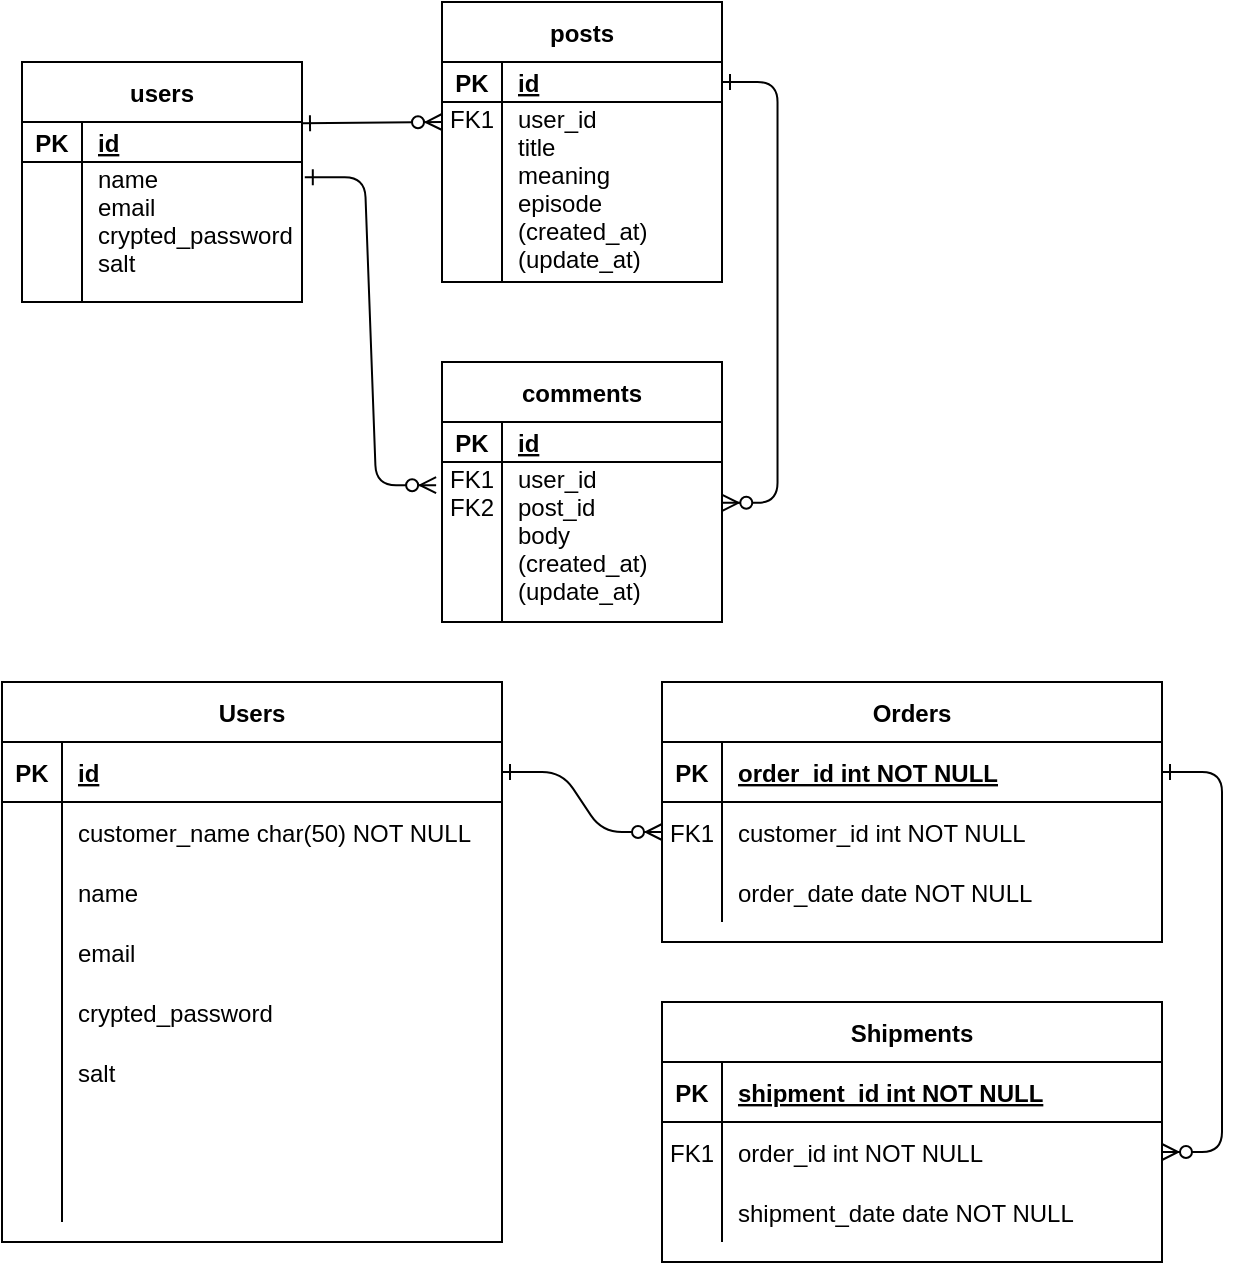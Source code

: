 <mxfile version="26.0.5">
  <diagram id="R2lEEEUBdFMjLlhIrx00" name="Page-1">
    <mxGraphModel dx="989" dy="502" grid="1" gridSize="10" guides="1" tooltips="1" connect="1" arrows="1" fold="1" page="1" pageScale="1" pageWidth="850" pageHeight="1100" math="0" shadow="0" extFonts="Permanent Marker^https://fonts.googleapis.com/css?family=Permanent+Marker">
      <root>
        <mxCell id="0" />
        <mxCell id="1" parent="0" />
        <mxCell id="s2WaJhAvVjMuJ9kSTZkh-1" value="" style="endArrow=ERzeroToMany;startArrow=ERone;endFill=1;startFill=0;exitX=1;exitY=0.5;exitDx=0;exitDy=0;edgeStyle=elbowEdgeStyle;entryX=1.001;entryY=0.255;entryDx=0;entryDy=0;elbow=horizontal;entryPerimeter=0;" parent="1" source="s2WaJhAvVjMuJ9kSTZkh-11" target="s2WaJhAvVjMuJ9kSTZkh-21" edge="1">
          <mxGeometry width="100" height="100" relative="1" as="geometry">
            <mxPoint x="427.76" y="200" as="sourcePoint" />
            <mxPoint x="410" y="510.24" as="targetPoint" />
            <Array as="points">
              <mxPoint x="457.76" y="360" />
            </Array>
          </mxGeometry>
        </mxCell>
        <mxCell id="s2WaJhAvVjMuJ9kSTZkh-2" value="users" style="shape=table;startSize=30;container=1;collapsible=1;childLayout=tableLayout;fixedRows=1;rowLines=0;fontStyle=1;align=center;resizeLast=1;" parent="1" vertex="1">
          <mxGeometry x="80" y="190" width="140" height="120" as="geometry" />
        </mxCell>
        <mxCell id="s2WaJhAvVjMuJ9kSTZkh-3" value="" style="shape=partialRectangle;collapsible=0;dropTarget=0;pointerEvents=0;fillColor=none;points=[[0,0.5],[1,0.5]];portConstraint=eastwest;top=0;left=0;right=0;bottom=1;" parent="s2WaJhAvVjMuJ9kSTZkh-2" vertex="1">
          <mxGeometry y="30" width="140" height="20" as="geometry" />
        </mxCell>
        <mxCell id="s2WaJhAvVjMuJ9kSTZkh-4" value="PK" style="shape=partialRectangle;overflow=hidden;connectable=0;fillColor=none;top=0;left=0;bottom=0;right=0;fontStyle=1;" parent="s2WaJhAvVjMuJ9kSTZkh-3" vertex="1">
          <mxGeometry width="30" height="20" as="geometry">
            <mxRectangle width="30" height="20" as="alternateBounds" />
          </mxGeometry>
        </mxCell>
        <mxCell id="s2WaJhAvVjMuJ9kSTZkh-5" value="id" style="shape=partialRectangle;overflow=hidden;connectable=0;fillColor=none;top=0;left=0;bottom=0;right=0;align=left;spacingLeft=6;fontStyle=5;" parent="s2WaJhAvVjMuJ9kSTZkh-3" vertex="1">
          <mxGeometry x="30" width="110" height="20" as="geometry">
            <mxRectangle width="110" height="20" as="alternateBounds" />
          </mxGeometry>
        </mxCell>
        <mxCell id="s2WaJhAvVjMuJ9kSTZkh-6" value="" style="shape=partialRectangle;collapsible=0;dropTarget=0;pointerEvents=0;fillColor=none;points=[[0,0.5],[1,0.5]];portConstraint=eastwest;top=0;left=0;right=0;bottom=0;" parent="s2WaJhAvVjMuJ9kSTZkh-2" vertex="1">
          <mxGeometry y="50" width="140" height="70" as="geometry" />
        </mxCell>
        <mxCell id="s2WaJhAvVjMuJ9kSTZkh-7" value="" style="shape=partialRectangle;overflow=hidden;connectable=0;fillColor=none;top=0;left=0;bottom=0;right=0;" parent="s2WaJhAvVjMuJ9kSTZkh-6" vertex="1">
          <mxGeometry width="30" height="70" as="geometry">
            <mxRectangle width="30" height="70" as="alternateBounds" />
          </mxGeometry>
        </mxCell>
        <mxCell id="s2WaJhAvVjMuJ9kSTZkh-8" value="name&#xa;email&#xa;crypted_password&#xa;salt&#xa;" style="shape=partialRectangle;overflow=hidden;connectable=0;fillColor=none;top=0;left=0;bottom=0;right=0;align=left;spacingLeft=6;" parent="s2WaJhAvVjMuJ9kSTZkh-6" vertex="1">
          <mxGeometry x="30" width="110" height="70" as="geometry">
            <mxRectangle width="110" height="70" as="alternateBounds" />
          </mxGeometry>
        </mxCell>
        <mxCell id="s2WaJhAvVjMuJ9kSTZkh-9" value="" style="edgeStyle=entityRelationEdgeStyle;endArrow=ERzeroToMany;startArrow=ERone;endFill=1;startFill=0;entryX=-0.021;entryY=0.145;entryDx=0;entryDy=0;entryPerimeter=0;exitX=1.01;exitY=0.109;exitDx=0;exitDy=0;exitPerimeter=0;" parent="1" source="s2WaJhAvVjMuJ9kSTZkh-6" target="s2WaJhAvVjMuJ9kSTZkh-21" edge="1">
          <mxGeometry width="100" height="100" relative="1" as="geometry">
            <mxPoint x="220" y="230" as="sourcePoint" />
            <mxPoint x="279.86" y="350.88" as="targetPoint" />
          </mxGeometry>
        </mxCell>
        <mxCell id="s2WaJhAvVjMuJ9kSTZkh-10" value="posts" style="shape=table;startSize=30;container=1;collapsible=1;childLayout=tableLayout;fixedRows=1;rowLines=0;fontStyle=1;align=center;resizeLast=1;" parent="1" vertex="1">
          <mxGeometry x="290" y="160" width="140" height="140" as="geometry" />
        </mxCell>
        <mxCell id="s2WaJhAvVjMuJ9kSTZkh-11" value="" style="shape=partialRectangle;collapsible=0;dropTarget=0;pointerEvents=0;fillColor=none;points=[[0,0.5],[1,0.5]];portConstraint=eastwest;top=0;left=0;right=0;bottom=1;" parent="s2WaJhAvVjMuJ9kSTZkh-10" vertex="1">
          <mxGeometry y="30" width="140" height="20" as="geometry" />
        </mxCell>
        <mxCell id="s2WaJhAvVjMuJ9kSTZkh-12" value="PK" style="shape=partialRectangle;overflow=hidden;connectable=0;fillColor=none;top=0;left=0;bottom=0;right=0;fontStyle=1;" parent="s2WaJhAvVjMuJ9kSTZkh-11" vertex="1">
          <mxGeometry width="30" height="20" as="geometry">
            <mxRectangle width="30" height="20" as="alternateBounds" />
          </mxGeometry>
        </mxCell>
        <mxCell id="s2WaJhAvVjMuJ9kSTZkh-13" value="id" style="shape=partialRectangle;overflow=hidden;connectable=0;fillColor=none;top=0;left=0;bottom=0;right=0;align=left;spacingLeft=6;fontStyle=5;" parent="s2WaJhAvVjMuJ9kSTZkh-11" vertex="1">
          <mxGeometry x="30" width="110" height="20" as="geometry">
            <mxRectangle width="110" height="20" as="alternateBounds" />
          </mxGeometry>
        </mxCell>
        <mxCell id="s2WaJhAvVjMuJ9kSTZkh-14" value="" style="shape=partialRectangle;collapsible=0;dropTarget=0;pointerEvents=0;fillColor=none;points=[[0,0.5],[1,0.5]];portConstraint=eastwest;top=0;left=0;right=0;bottom=0;" parent="s2WaJhAvVjMuJ9kSTZkh-10" vertex="1">
          <mxGeometry y="50" width="140" height="90" as="geometry" />
        </mxCell>
        <mxCell id="s2WaJhAvVjMuJ9kSTZkh-15" value="FK1&#xa;&#xa;&#xa;&#xa;&#xa;&#xa;&#xa;&#xa;" style="shape=partialRectangle;overflow=hidden;connectable=0;fillColor=none;top=0;left=0;bottom=0;right=0;" parent="s2WaJhAvVjMuJ9kSTZkh-14" vertex="1">
          <mxGeometry width="30" height="90" as="geometry">
            <mxRectangle width="30" height="90" as="alternateBounds" />
          </mxGeometry>
        </mxCell>
        <mxCell id="s2WaJhAvVjMuJ9kSTZkh-16" value="user_id&#xa;title&#xa;meaning&#xa;episode&#xa;(created_at)&#xa;(update_at)&#xa;&#xa;&#xa;" style="shape=partialRectangle;overflow=hidden;connectable=0;fillColor=none;top=0;left=0;bottom=0;right=0;align=left;spacingLeft=6;" parent="s2WaJhAvVjMuJ9kSTZkh-14" vertex="1">
          <mxGeometry x="30" width="110" height="90" as="geometry">
            <mxRectangle width="110" height="90" as="alternateBounds" />
          </mxGeometry>
        </mxCell>
        <mxCell id="s2WaJhAvVjMuJ9kSTZkh-17" value="comments" style="shape=table;startSize=30;container=1;collapsible=1;childLayout=tableLayout;fixedRows=1;rowLines=0;fontStyle=1;align=center;resizeLast=1;" parent="1" vertex="1">
          <mxGeometry x="290" y="340" width="140" height="130" as="geometry" />
        </mxCell>
        <mxCell id="s2WaJhAvVjMuJ9kSTZkh-18" value="" style="shape=partialRectangle;collapsible=0;dropTarget=0;pointerEvents=0;fillColor=none;points=[[0,0.5],[1,0.5]];portConstraint=eastwest;top=0;left=0;right=0;bottom=1;" parent="s2WaJhAvVjMuJ9kSTZkh-17" vertex="1">
          <mxGeometry y="30" width="140" height="20" as="geometry" />
        </mxCell>
        <mxCell id="s2WaJhAvVjMuJ9kSTZkh-19" value="PK" style="shape=partialRectangle;overflow=hidden;connectable=0;fillColor=none;top=0;left=0;bottom=0;right=0;fontStyle=1;" parent="s2WaJhAvVjMuJ9kSTZkh-18" vertex="1">
          <mxGeometry width="30" height="20" as="geometry">
            <mxRectangle width="30" height="20" as="alternateBounds" />
          </mxGeometry>
        </mxCell>
        <mxCell id="s2WaJhAvVjMuJ9kSTZkh-20" value="id" style="shape=partialRectangle;overflow=hidden;connectable=0;fillColor=none;top=0;left=0;bottom=0;right=0;align=left;spacingLeft=6;fontStyle=5;" parent="s2WaJhAvVjMuJ9kSTZkh-18" vertex="1">
          <mxGeometry x="30" width="110" height="20" as="geometry">
            <mxRectangle width="110" height="20" as="alternateBounds" />
          </mxGeometry>
        </mxCell>
        <mxCell id="s2WaJhAvVjMuJ9kSTZkh-21" value="" style="shape=partialRectangle;collapsible=0;dropTarget=0;pointerEvents=0;fillColor=none;points=[[0,0.5],[1,0.5]];portConstraint=eastwest;top=0;left=0;right=0;bottom=0;" parent="s2WaJhAvVjMuJ9kSTZkh-17" vertex="1">
          <mxGeometry y="50" width="140" height="80" as="geometry" />
        </mxCell>
        <mxCell id="s2WaJhAvVjMuJ9kSTZkh-22" value="FK1&#xa;FK2&#xa;&#xa;&#xa;&#xa;" style="shape=partialRectangle;overflow=hidden;connectable=0;fillColor=none;top=0;left=0;bottom=0;right=0;" parent="s2WaJhAvVjMuJ9kSTZkh-21" vertex="1">
          <mxGeometry width="30" height="80" as="geometry">
            <mxRectangle width="30" height="80" as="alternateBounds" />
          </mxGeometry>
        </mxCell>
        <mxCell id="s2WaJhAvVjMuJ9kSTZkh-23" value="user_id&#xa;post_id&#xa;body&#xa;(created_at)&#xa;(update_at)&#xa;" style="shape=partialRectangle;overflow=hidden;connectable=0;fillColor=none;top=0;left=0;bottom=0;right=0;align=left;spacingLeft=6;" parent="s2WaJhAvVjMuJ9kSTZkh-21" vertex="1">
          <mxGeometry x="30" width="110" height="80" as="geometry">
            <mxRectangle width="110" height="80" as="alternateBounds" />
          </mxGeometry>
        </mxCell>
        <mxCell id="s2WaJhAvVjMuJ9kSTZkh-24" value="" style="endArrow=ERzeroToMany;startArrow=ERone;endFill=1;startFill=0;" parent="1" edge="1">
          <mxGeometry width="100" height="100" relative="1" as="geometry">
            <mxPoint x="220" y="220.64" as="sourcePoint" />
            <mxPoint x="290" y="220" as="targetPoint" />
          </mxGeometry>
        </mxCell>
        <mxCell id="k2WCuxFOLBjnD-hnepCm-30" value="" style="edgeStyle=entityRelationEdgeStyle;endArrow=ERzeroToMany;startArrow=ERone;endFill=1;startFill=0;" edge="1" parent="1" source="k2WCuxFOLBjnD-hnepCm-53" target="k2WCuxFOLBjnD-hnepCm-36">
          <mxGeometry width="100" height="100" relative="1" as="geometry">
            <mxPoint x="290" y="1100" as="sourcePoint" />
            <mxPoint x="390" y="1000" as="targetPoint" />
          </mxGeometry>
        </mxCell>
        <mxCell id="k2WCuxFOLBjnD-hnepCm-31" value="" style="edgeStyle=entityRelationEdgeStyle;endArrow=ERzeroToMany;startArrow=ERone;endFill=1;startFill=0;" edge="1" parent="1" source="k2WCuxFOLBjnD-hnepCm-33" target="k2WCuxFOLBjnD-hnepCm-46">
          <mxGeometry width="100" height="100" relative="1" as="geometry">
            <mxPoint x="350" y="560" as="sourcePoint" />
            <mxPoint x="410" y="585" as="targetPoint" />
          </mxGeometry>
        </mxCell>
        <mxCell id="k2WCuxFOLBjnD-hnepCm-32" value="Orders" style="shape=table;startSize=30;container=1;collapsible=1;childLayout=tableLayout;fixedRows=1;rowLines=0;fontStyle=1;align=center;resizeLast=1;" vertex="1" parent="1">
          <mxGeometry x="400" y="500" width="250" height="130" as="geometry" />
        </mxCell>
        <mxCell id="k2WCuxFOLBjnD-hnepCm-33" value="" style="shape=partialRectangle;collapsible=0;dropTarget=0;pointerEvents=0;fillColor=none;points=[[0,0.5],[1,0.5]];portConstraint=eastwest;top=0;left=0;right=0;bottom=1;" vertex="1" parent="k2WCuxFOLBjnD-hnepCm-32">
          <mxGeometry y="30" width="250" height="30" as="geometry" />
        </mxCell>
        <mxCell id="k2WCuxFOLBjnD-hnepCm-34" value="PK" style="shape=partialRectangle;overflow=hidden;connectable=0;fillColor=none;top=0;left=0;bottom=0;right=0;fontStyle=1;" vertex="1" parent="k2WCuxFOLBjnD-hnepCm-33">
          <mxGeometry width="30" height="30" as="geometry">
            <mxRectangle width="30" height="30" as="alternateBounds" />
          </mxGeometry>
        </mxCell>
        <mxCell id="k2WCuxFOLBjnD-hnepCm-35" value="order_id int NOT NULL " style="shape=partialRectangle;overflow=hidden;connectable=0;fillColor=none;top=0;left=0;bottom=0;right=0;align=left;spacingLeft=6;fontStyle=5;" vertex="1" parent="k2WCuxFOLBjnD-hnepCm-33">
          <mxGeometry x="30" width="220" height="30" as="geometry">
            <mxRectangle width="220" height="30" as="alternateBounds" />
          </mxGeometry>
        </mxCell>
        <mxCell id="k2WCuxFOLBjnD-hnepCm-36" value="" style="shape=partialRectangle;collapsible=0;dropTarget=0;pointerEvents=0;fillColor=none;points=[[0,0.5],[1,0.5]];portConstraint=eastwest;top=0;left=0;right=0;bottom=0;" vertex="1" parent="k2WCuxFOLBjnD-hnepCm-32">
          <mxGeometry y="60" width="250" height="30" as="geometry" />
        </mxCell>
        <mxCell id="k2WCuxFOLBjnD-hnepCm-37" value="FK1" style="shape=partialRectangle;overflow=hidden;connectable=0;fillColor=none;top=0;left=0;bottom=0;right=0;" vertex="1" parent="k2WCuxFOLBjnD-hnepCm-36">
          <mxGeometry width="30" height="30" as="geometry">
            <mxRectangle width="30" height="30" as="alternateBounds" />
          </mxGeometry>
        </mxCell>
        <mxCell id="k2WCuxFOLBjnD-hnepCm-38" value="customer_id int NOT NULL" style="shape=partialRectangle;overflow=hidden;connectable=0;fillColor=none;top=0;left=0;bottom=0;right=0;align=left;spacingLeft=6;" vertex="1" parent="k2WCuxFOLBjnD-hnepCm-36">
          <mxGeometry x="30" width="220" height="30" as="geometry">
            <mxRectangle width="220" height="30" as="alternateBounds" />
          </mxGeometry>
        </mxCell>
        <mxCell id="k2WCuxFOLBjnD-hnepCm-39" value="" style="shape=partialRectangle;collapsible=0;dropTarget=0;pointerEvents=0;fillColor=none;points=[[0,0.5],[1,0.5]];portConstraint=eastwest;top=0;left=0;right=0;bottom=0;" vertex="1" parent="k2WCuxFOLBjnD-hnepCm-32">
          <mxGeometry y="90" width="250" height="30" as="geometry" />
        </mxCell>
        <mxCell id="k2WCuxFOLBjnD-hnepCm-40" value="" style="shape=partialRectangle;overflow=hidden;connectable=0;fillColor=none;top=0;left=0;bottom=0;right=0;" vertex="1" parent="k2WCuxFOLBjnD-hnepCm-39">
          <mxGeometry width="30" height="30" as="geometry">
            <mxRectangle width="30" height="30" as="alternateBounds" />
          </mxGeometry>
        </mxCell>
        <mxCell id="k2WCuxFOLBjnD-hnepCm-41" value="order_date date NOT NULL" style="shape=partialRectangle;overflow=hidden;connectable=0;fillColor=none;top=0;left=0;bottom=0;right=0;align=left;spacingLeft=6;" vertex="1" parent="k2WCuxFOLBjnD-hnepCm-39">
          <mxGeometry x="30" width="220" height="30" as="geometry">
            <mxRectangle width="220" height="30" as="alternateBounds" />
          </mxGeometry>
        </mxCell>
        <mxCell id="k2WCuxFOLBjnD-hnepCm-42" value="Shipments" style="shape=table;startSize=30;container=1;collapsible=1;childLayout=tableLayout;fixedRows=1;rowLines=0;fontStyle=1;align=center;resizeLast=1;" vertex="1" parent="1">
          <mxGeometry x="400" y="660" width="250" height="130" as="geometry" />
        </mxCell>
        <mxCell id="k2WCuxFOLBjnD-hnepCm-43" value="" style="shape=partialRectangle;collapsible=0;dropTarget=0;pointerEvents=0;fillColor=none;points=[[0,0.5],[1,0.5]];portConstraint=eastwest;top=0;left=0;right=0;bottom=1;" vertex="1" parent="k2WCuxFOLBjnD-hnepCm-42">
          <mxGeometry y="30" width="250" height="30" as="geometry" />
        </mxCell>
        <mxCell id="k2WCuxFOLBjnD-hnepCm-44" value="PK" style="shape=partialRectangle;overflow=hidden;connectable=0;fillColor=none;top=0;left=0;bottom=0;right=0;fontStyle=1;" vertex="1" parent="k2WCuxFOLBjnD-hnepCm-43">
          <mxGeometry width="30" height="30" as="geometry">
            <mxRectangle width="30" height="30" as="alternateBounds" />
          </mxGeometry>
        </mxCell>
        <mxCell id="k2WCuxFOLBjnD-hnepCm-45" value="shipment_id int NOT NULL " style="shape=partialRectangle;overflow=hidden;connectable=0;fillColor=none;top=0;left=0;bottom=0;right=0;align=left;spacingLeft=6;fontStyle=5;" vertex="1" parent="k2WCuxFOLBjnD-hnepCm-43">
          <mxGeometry x="30" width="220" height="30" as="geometry">
            <mxRectangle width="220" height="30" as="alternateBounds" />
          </mxGeometry>
        </mxCell>
        <mxCell id="k2WCuxFOLBjnD-hnepCm-46" value="" style="shape=partialRectangle;collapsible=0;dropTarget=0;pointerEvents=0;fillColor=none;points=[[0,0.5],[1,0.5]];portConstraint=eastwest;top=0;left=0;right=0;bottom=0;" vertex="1" parent="k2WCuxFOLBjnD-hnepCm-42">
          <mxGeometry y="60" width="250" height="30" as="geometry" />
        </mxCell>
        <mxCell id="k2WCuxFOLBjnD-hnepCm-47" value="FK1" style="shape=partialRectangle;overflow=hidden;connectable=0;fillColor=none;top=0;left=0;bottom=0;right=0;" vertex="1" parent="k2WCuxFOLBjnD-hnepCm-46">
          <mxGeometry width="30" height="30" as="geometry">
            <mxRectangle width="30" height="30" as="alternateBounds" />
          </mxGeometry>
        </mxCell>
        <mxCell id="k2WCuxFOLBjnD-hnepCm-48" value="order_id int NOT NULL" style="shape=partialRectangle;overflow=hidden;connectable=0;fillColor=none;top=0;left=0;bottom=0;right=0;align=left;spacingLeft=6;" vertex="1" parent="k2WCuxFOLBjnD-hnepCm-46">
          <mxGeometry x="30" width="220" height="30" as="geometry">
            <mxRectangle width="220" height="30" as="alternateBounds" />
          </mxGeometry>
        </mxCell>
        <mxCell id="k2WCuxFOLBjnD-hnepCm-49" value="" style="shape=partialRectangle;collapsible=0;dropTarget=0;pointerEvents=0;fillColor=none;points=[[0,0.5],[1,0.5]];portConstraint=eastwest;top=0;left=0;right=0;bottom=0;" vertex="1" parent="k2WCuxFOLBjnD-hnepCm-42">
          <mxGeometry y="90" width="250" height="30" as="geometry" />
        </mxCell>
        <mxCell id="k2WCuxFOLBjnD-hnepCm-50" value="" style="shape=partialRectangle;overflow=hidden;connectable=0;fillColor=none;top=0;left=0;bottom=0;right=0;" vertex="1" parent="k2WCuxFOLBjnD-hnepCm-49">
          <mxGeometry width="30" height="30" as="geometry">
            <mxRectangle width="30" height="30" as="alternateBounds" />
          </mxGeometry>
        </mxCell>
        <mxCell id="k2WCuxFOLBjnD-hnepCm-51" value="shipment_date date NOT NULL" style="shape=partialRectangle;overflow=hidden;connectable=0;fillColor=none;top=0;left=0;bottom=0;right=0;align=left;spacingLeft=6;" vertex="1" parent="k2WCuxFOLBjnD-hnepCm-49">
          <mxGeometry x="30" width="220" height="30" as="geometry">
            <mxRectangle width="220" height="30" as="alternateBounds" />
          </mxGeometry>
        </mxCell>
        <mxCell id="k2WCuxFOLBjnD-hnepCm-52" value="Users" style="shape=table;startSize=30;container=1;collapsible=1;childLayout=tableLayout;fixedRows=1;rowLines=0;fontStyle=1;align=center;resizeLast=1;" vertex="1" parent="1">
          <mxGeometry x="70" y="500" width="250" height="280" as="geometry" />
        </mxCell>
        <mxCell id="k2WCuxFOLBjnD-hnepCm-53" value="" style="shape=partialRectangle;collapsible=0;dropTarget=0;pointerEvents=0;fillColor=none;points=[[0,0.5],[1,0.5]];portConstraint=eastwest;top=0;left=0;right=0;bottom=1;" vertex="1" parent="k2WCuxFOLBjnD-hnepCm-52">
          <mxGeometry y="30" width="250" height="30" as="geometry" />
        </mxCell>
        <mxCell id="k2WCuxFOLBjnD-hnepCm-54" value="PK" style="shape=partialRectangle;overflow=hidden;connectable=0;fillColor=none;top=0;left=0;bottom=0;right=0;fontStyle=1;" vertex="1" parent="k2WCuxFOLBjnD-hnepCm-53">
          <mxGeometry width="30" height="30" as="geometry">
            <mxRectangle width="30" height="30" as="alternateBounds" />
          </mxGeometry>
        </mxCell>
        <mxCell id="k2WCuxFOLBjnD-hnepCm-55" value="id" style="shape=partialRectangle;overflow=hidden;connectable=0;fillColor=none;top=0;left=0;bottom=0;right=0;align=left;spacingLeft=6;fontStyle=5;" vertex="1" parent="k2WCuxFOLBjnD-hnepCm-53">
          <mxGeometry x="30" width="220" height="30" as="geometry">
            <mxRectangle width="220" height="30" as="alternateBounds" />
          </mxGeometry>
        </mxCell>
        <mxCell id="k2WCuxFOLBjnD-hnepCm-56" value="" style="shape=partialRectangle;collapsible=0;dropTarget=0;pointerEvents=0;fillColor=none;points=[[0,0.5],[1,0.5]];portConstraint=eastwest;top=0;left=0;right=0;bottom=0;" vertex="1" parent="k2WCuxFOLBjnD-hnepCm-52">
          <mxGeometry y="60" width="250" height="30" as="geometry" />
        </mxCell>
        <mxCell id="k2WCuxFOLBjnD-hnepCm-57" value="" style="shape=partialRectangle;overflow=hidden;connectable=0;fillColor=none;top=0;left=0;bottom=0;right=0;" vertex="1" parent="k2WCuxFOLBjnD-hnepCm-56">
          <mxGeometry width="30" height="30" as="geometry">
            <mxRectangle width="30" height="30" as="alternateBounds" />
          </mxGeometry>
        </mxCell>
        <mxCell id="k2WCuxFOLBjnD-hnepCm-58" value="customer_name char(50) NOT NULL" style="shape=partialRectangle;overflow=hidden;connectable=0;fillColor=none;top=0;left=0;bottom=0;right=0;align=left;spacingLeft=6;" vertex="1" parent="k2WCuxFOLBjnD-hnepCm-56">
          <mxGeometry x="30" width="220" height="30" as="geometry">
            <mxRectangle width="220" height="30" as="alternateBounds" />
          </mxGeometry>
        </mxCell>
        <mxCell id="k2WCuxFOLBjnD-hnepCm-71" style="shape=partialRectangle;collapsible=0;dropTarget=0;pointerEvents=0;fillColor=none;points=[[0,0.5],[1,0.5]];portConstraint=eastwest;top=0;left=0;right=0;bottom=0;" vertex="1" parent="k2WCuxFOLBjnD-hnepCm-52">
          <mxGeometry y="90" width="250" height="30" as="geometry" />
        </mxCell>
        <mxCell id="k2WCuxFOLBjnD-hnepCm-72" style="shape=partialRectangle;overflow=hidden;connectable=0;fillColor=none;top=0;left=0;bottom=0;right=0;" vertex="1" parent="k2WCuxFOLBjnD-hnepCm-71">
          <mxGeometry width="30" height="30" as="geometry">
            <mxRectangle width="30" height="30" as="alternateBounds" />
          </mxGeometry>
        </mxCell>
        <mxCell id="k2WCuxFOLBjnD-hnepCm-73" value="name" style="shape=partialRectangle;overflow=hidden;connectable=0;fillColor=none;top=0;left=0;bottom=0;right=0;align=left;spacingLeft=6;" vertex="1" parent="k2WCuxFOLBjnD-hnepCm-71">
          <mxGeometry x="30" width="220" height="30" as="geometry">
            <mxRectangle width="220" height="30" as="alternateBounds" />
          </mxGeometry>
        </mxCell>
        <mxCell id="k2WCuxFOLBjnD-hnepCm-68" style="shape=partialRectangle;collapsible=0;dropTarget=0;pointerEvents=0;fillColor=none;points=[[0,0.5],[1,0.5]];portConstraint=eastwest;top=0;left=0;right=0;bottom=0;" vertex="1" parent="k2WCuxFOLBjnD-hnepCm-52">
          <mxGeometry y="120" width="250" height="30" as="geometry" />
        </mxCell>
        <mxCell id="k2WCuxFOLBjnD-hnepCm-69" style="shape=partialRectangle;overflow=hidden;connectable=0;fillColor=none;top=0;left=0;bottom=0;right=0;" vertex="1" parent="k2WCuxFOLBjnD-hnepCm-68">
          <mxGeometry width="30" height="30" as="geometry">
            <mxRectangle width="30" height="30" as="alternateBounds" />
          </mxGeometry>
        </mxCell>
        <mxCell id="k2WCuxFOLBjnD-hnepCm-70" value="email" style="shape=partialRectangle;overflow=hidden;connectable=0;fillColor=none;top=0;left=0;bottom=0;right=0;align=left;spacingLeft=6;" vertex="1" parent="k2WCuxFOLBjnD-hnepCm-68">
          <mxGeometry x="30" width="220" height="30" as="geometry">
            <mxRectangle width="220" height="30" as="alternateBounds" />
          </mxGeometry>
        </mxCell>
        <mxCell id="k2WCuxFOLBjnD-hnepCm-65" style="shape=partialRectangle;collapsible=0;dropTarget=0;pointerEvents=0;fillColor=none;points=[[0,0.5],[1,0.5]];portConstraint=eastwest;top=0;left=0;right=0;bottom=0;" vertex="1" parent="k2WCuxFOLBjnD-hnepCm-52">
          <mxGeometry y="150" width="250" height="30" as="geometry" />
        </mxCell>
        <mxCell id="k2WCuxFOLBjnD-hnepCm-66" style="shape=partialRectangle;overflow=hidden;connectable=0;fillColor=none;top=0;left=0;bottom=0;right=0;" vertex="1" parent="k2WCuxFOLBjnD-hnepCm-65">
          <mxGeometry width="30" height="30" as="geometry">
            <mxRectangle width="30" height="30" as="alternateBounds" />
          </mxGeometry>
        </mxCell>
        <mxCell id="k2WCuxFOLBjnD-hnepCm-67" value="crypted_password" style="shape=partialRectangle;overflow=hidden;connectable=0;fillColor=none;top=0;left=0;bottom=0;right=0;align=left;spacingLeft=6;" vertex="1" parent="k2WCuxFOLBjnD-hnepCm-65">
          <mxGeometry x="30" width="220" height="30" as="geometry">
            <mxRectangle width="220" height="30" as="alternateBounds" />
          </mxGeometry>
        </mxCell>
        <mxCell id="k2WCuxFOLBjnD-hnepCm-62" style="shape=partialRectangle;collapsible=0;dropTarget=0;pointerEvents=0;fillColor=none;points=[[0,0.5],[1,0.5]];portConstraint=eastwest;top=0;left=0;right=0;bottom=0;" vertex="1" parent="k2WCuxFOLBjnD-hnepCm-52">
          <mxGeometry y="180" width="250" height="30" as="geometry" />
        </mxCell>
        <mxCell id="k2WCuxFOLBjnD-hnepCm-63" style="shape=partialRectangle;overflow=hidden;connectable=0;fillColor=none;top=0;left=0;bottom=0;right=0;" vertex="1" parent="k2WCuxFOLBjnD-hnepCm-62">
          <mxGeometry width="30" height="30" as="geometry">
            <mxRectangle width="30" height="30" as="alternateBounds" />
          </mxGeometry>
        </mxCell>
        <mxCell id="k2WCuxFOLBjnD-hnepCm-64" value="salt" style="shape=partialRectangle;overflow=hidden;connectable=0;fillColor=none;top=0;left=0;bottom=0;right=0;align=left;spacingLeft=6;" vertex="1" parent="k2WCuxFOLBjnD-hnepCm-62">
          <mxGeometry x="30" width="220" height="30" as="geometry">
            <mxRectangle width="220" height="30" as="alternateBounds" />
          </mxGeometry>
        </mxCell>
        <mxCell id="k2WCuxFOLBjnD-hnepCm-59" style="shape=partialRectangle;collapsible=0;dropTarget=0;pointerEvents=0;fillColor=none;points=[[0,0.5],[1,0.5]];portConstraint=eastwest;top=0;left=0;right=0;bottom=0;" vertex="1" parent="k2WCuxFOLBjnD-hnepCm-52">
          <mxGeometry y="210" width="250" height="30" as="geometry" />
        </mxCell>
        <mxCell id="k2WCuxFOLBjnD-hnepCm-60" style="shape=partialRectangle;overflow=hidden;connectable=0;fillColor=none;top=0;left=0;bottom=0;right=0;" vertex="1" parent="k2WCuxFOLBjnD-hnepCm-59">
          <mxGeometry width="30" height="30" as="geometry">
            <mxRectangle width="30" height="30" as="alternateBounds" />
          </mxGeometry>
        </mxCell>
        <mxCell id="k2WCuxFOLBjnD-hnepCm-61" style="shape=partialRectangle;overflow=hidden;connectable=0;fillColor=none;top=0;left=0;bottom=0;right=0;align=left;spacingLeft=6;" vertex="1" parent="k2WCuxFOLBjnD-hnepCm-59">
          <mxGeometry x="30" width="220" height="30" as="geometry">
            <mxRectangle width="220" height="30" as="alternateBounds" />
          </mxGeometry>
        </mxCell>
        <mxCell id="k2WCuxFOLBjnD-hnepCm-74" style="shape=partialRectangle;collapsible=0;dropTarget=0;pointerEvents=0;fillColor=none;points=[[0,0.5],[1,0.5]];portConstraint=eastwest;top=0;left=0;right=0;bottom=0;" vertex="1" parent="k2WCuxFOLBjnD-hnepCm-52">
          <mxGeometry y="240" width="250" height="30" as="geometry" />
        </mxCell>
        <mxCell id="k2WCuxFOLBjnD-hnepCm-75" style="shape=partialRectangle;overflow=hidden;connectable=0;fillColor=none;top=0;left=0;bottom=0;right=0;" vertex="1" parent="k2WCuxFOLBjnD-hnepCm-74">
          <mxGeometry width="30" height="30" as="geometry">
            <mxRectangle width="30" height="30" as="alternateBounds" />
          </mxGeometry>
        </mxCell>
        <mxCell id="k2WCuxFOLBjnD-hnepCm-76" style="shape=partialRectangle;overflow=hidden;connectable=0;fillColor=none;top=0;left=0;bottom=0;right=0;align=left;spacingLeft=6;" vertex="1" parent="k2WCuxFOLBjnD-hnepCm-74">
          <mxGeometry x="30" width="220" height="30" as="geometry">
            <mxRectangle width="220" height="30" as="alternateBounds" />
          </mxGeometry>
        </mxCell>
      </root>
    </mxGraphModel>
  </diagram>
</mxfile>
